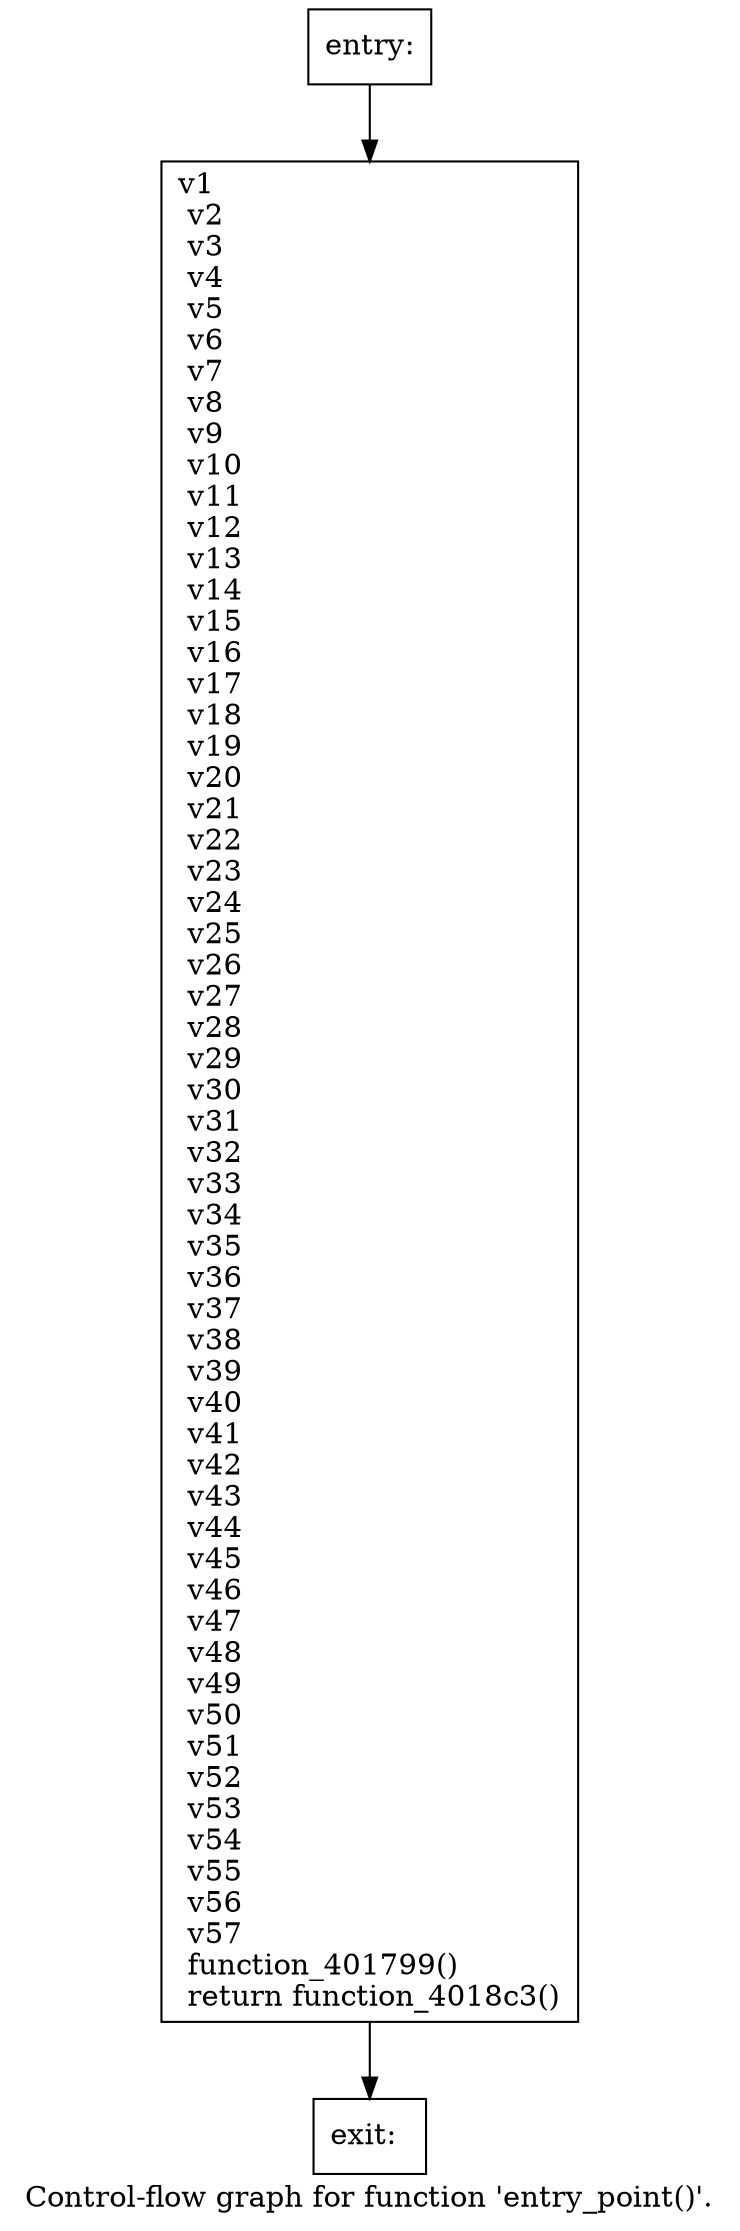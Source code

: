 digraph "Control-flow graph for function 'entry_point()'." {
  label="Control-flow graph for function 'entry_point()'.";
  node [shape=record];

  Node000001DDBF40F840 [label="{entry:\l}"];
  Node000001DDBF40F840 -> Node000001DDBF40DE00;
  Node000001DDBF40DE00 [label="{  v1\l  v2\l  v3\l  v4\l  v5\l  v6\l  v7\l  v8\l  v9\l  v10\l  v11\l  v12\l  v13\l  v14\l  v15\l  v16\l  v17\l  v18\l  v19\l  v20\l  v21\l  v22\l  v23\l  v24\l  v25\l  v26\l  v27\l  v28\l  v29\l  v30\l  v31\l  v32\l  v33\l  v34\l  v35\l  v36\l  v37\l  v38\l  v39\l  v40\l  v41\l  v42\l  v43\l  v44\l  v45\l  v46\l  v47\l  v48\l  v49\l  v50\l  v51\l  v52\l  v53\l  v54\l  v55\l  v56\l  v57\l  function_401799()\l  return function_4018c3()\l}"];
  Node000001DDBF40DE00 -> Node000001DDBF40DD20;
  Node000001DDBF40DD20 [label="{exit:\l}"];

}

